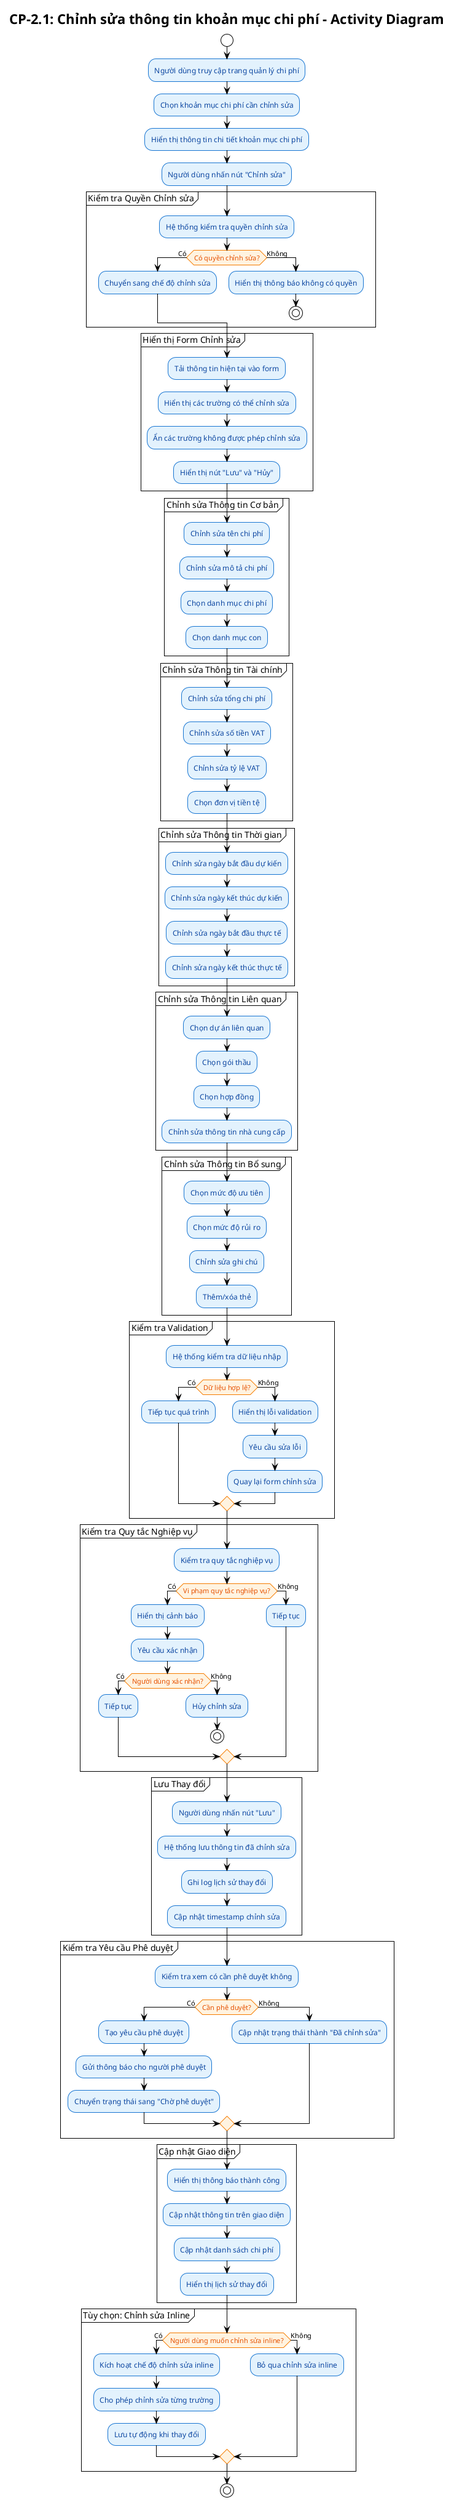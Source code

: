 @startuml CP-2.1 Activity Diagram
!theme plain
skinparam backgroundColor #FFFFFF
skinparam activity {
  BackgroundColor #E3F2FD
  BorderColor #1976D2
  FontColor #0D47A1
}
skinparam activityDiamond {
  BackgroundColor #FFF3E0
  BorderColor #F57C00
  FontColor #E65100
}
skinparam activityStart {
  BackgroundColor #C8E6C9
  BorderColor #388E3C
  FontColor #1B5E20
}
skinparam activityEnd {
  BackgroundColor #FFCDD2
  BorderColor #D32F2F
  FontColor #B71C1C
}

title CP-2.1: Chỉnh sửa thông tin khoản mục chi phí - Activity Diagram

start

:Người dùng truy cập trang quản lý chi phí;

:Chọn khoản mục chi phí cần chỉnh sửa;

:Hiển thị thông tin chi tiết khoản mục chi phí;

:Người dùng nhấn nút "Chỉnh sửa";

partition "Kiểm tra Quyền Chỉnh sửa" {
  :Hệ thống kiểm tra quyền chỉnh sửa;
  if (Có quyền chỉnh sửa?) then (Có)
    :Chuyển sang chế độ chỉnh sửa;
  else (Không)
    :Hiển thị thông báo không có quyền;
    stop
  endif
}

partition "Hiển thị Form Chỉnh sửa" {
  :Tải thông tin hiện tại vào form;
  :Hiển thị các trường có thể chỉnh sửa;
  :Ẩn các trường không được phép chỉnh sửa;
  :Hiển thị nút "Lưu" và "Hủy";
}

partition "Chỉnh sửa Thông tin Cơ bản" {
  :Chỉnh sửa tên chi phí;
  :Chỉnh sửa mô tả chi phí;
  :Chọn danh mục chi phí;
  :Chọn danh mục con;
}

partition "Chỉnh sửa Thông tin Tài chính" {
  :Chỉnh sửa tổng chi phí;
  :Chỉnh sửa số tiền VAT;
  :Chỉnh sửa tỷ lệ VAT;
  :Chọn đơn vị tiền tệ;
}

partition "Chỉnh sửa Thông tin Thời gian" {
  :Chỉnh sửa ngày bắt đầu dự kiến;
  :Chỉnh sửa ngày kết thúc dự kiến;
  :Chỉnh sửa ngày bắt đầu thực tế;
  :Chỉnh sửa ngày kết thúc thực tế;
}

partition "Chỉnh sửa Thông tin Liên quan" {
  :Chọn dự án liên quan;
  :Chọn gói thầu;
  :Chọn hợp đồng;
  :Chỉnh sửa thông tin nhà cung cấp;
}

partition "Chỉnh sửa Thông tin Bổ sung" {
  :Chọn mức độ ưu tiên;
  :Chọn mức độ rủi ro;
  :Chỉnh sửa ghi chú;
  :Thêm/xóa thẻ;
}

partition "Kiểm tra Validation" {
  :Hệ thống kiểm tra dữ liệu nhập;
  if (Dữ liệu hợp lệ?) then (Có)
    :Tiếp tục quá trình;
  else (Không)
    :Hiển thị lỗi validation;
    :Yêu cầu sửa lỗi;
    :Quay lại form chỉnh sửa;
  endif
}

partition "Kiểm tra Quy tắc Nghiệp vụ" {
  :Kiểm tra quy tắc nghiệp vụ;
  if (Vi phạm quy tắc nghiệp vụ?) then (Có)
    :Hiển thị cảnh báo;
    :Yêu cầu xác nhận;
    if (Người dùng xác nhận?) then (Có)
      :Tiếp tục;
    else (Không)
      :Hủy chỉnh sửa;
      stop
    endif
  else (Không)
    :Tiếp tục;
  endif
}

partition "Lưu Thay đổi" {
  :Người dùng nhấn nút "Lưu";
  :Hệ thống lưu thông tin đã chỉnh sửa;
  :Ghi log lịch sử thay đổi;
  :Cập nhật timestamp chỉnh sửa;
}

partition "Kiểm tra Yêu cầu Phê duyệt" {
  :Kiểm tra xem có cần phê duyệt không;
  if (Cần phê duyệt?) then (Có)
    :Tạo yêu cầu phê duyệt;
    :Gửi thông báo cho người phê duyệt;
    :Chuyển trạng thái sang "Chờ phê duyệt";
  else (Không)
    :Cập nhật trạng thái thành "Đã chỉnh sửa";
  endif
}

partition "Cập nhật Giao diện" {
  :Hiển thị thông báo thành công;
  :Cập nhật thông tin trên giao diện;
  :Cập nhật danh sách chi phí;
  :Hiển thị lịch sử thay đổi;
}

partition "Tùy chọn: Chỉnh sửa Inline" {
  if (Người dùng muốn chỉnh sửa inline?) then (Có)
    :Kích hoạt chế độ chỉnh sửa inline;
    :Cho phép chỉnh sửa từng trường;
    :Lưu tự động khi thay đổi;
  else (Không)
    :Bỏ qua chỉnh sửa inline;
  endif
}

stop

@enduml
